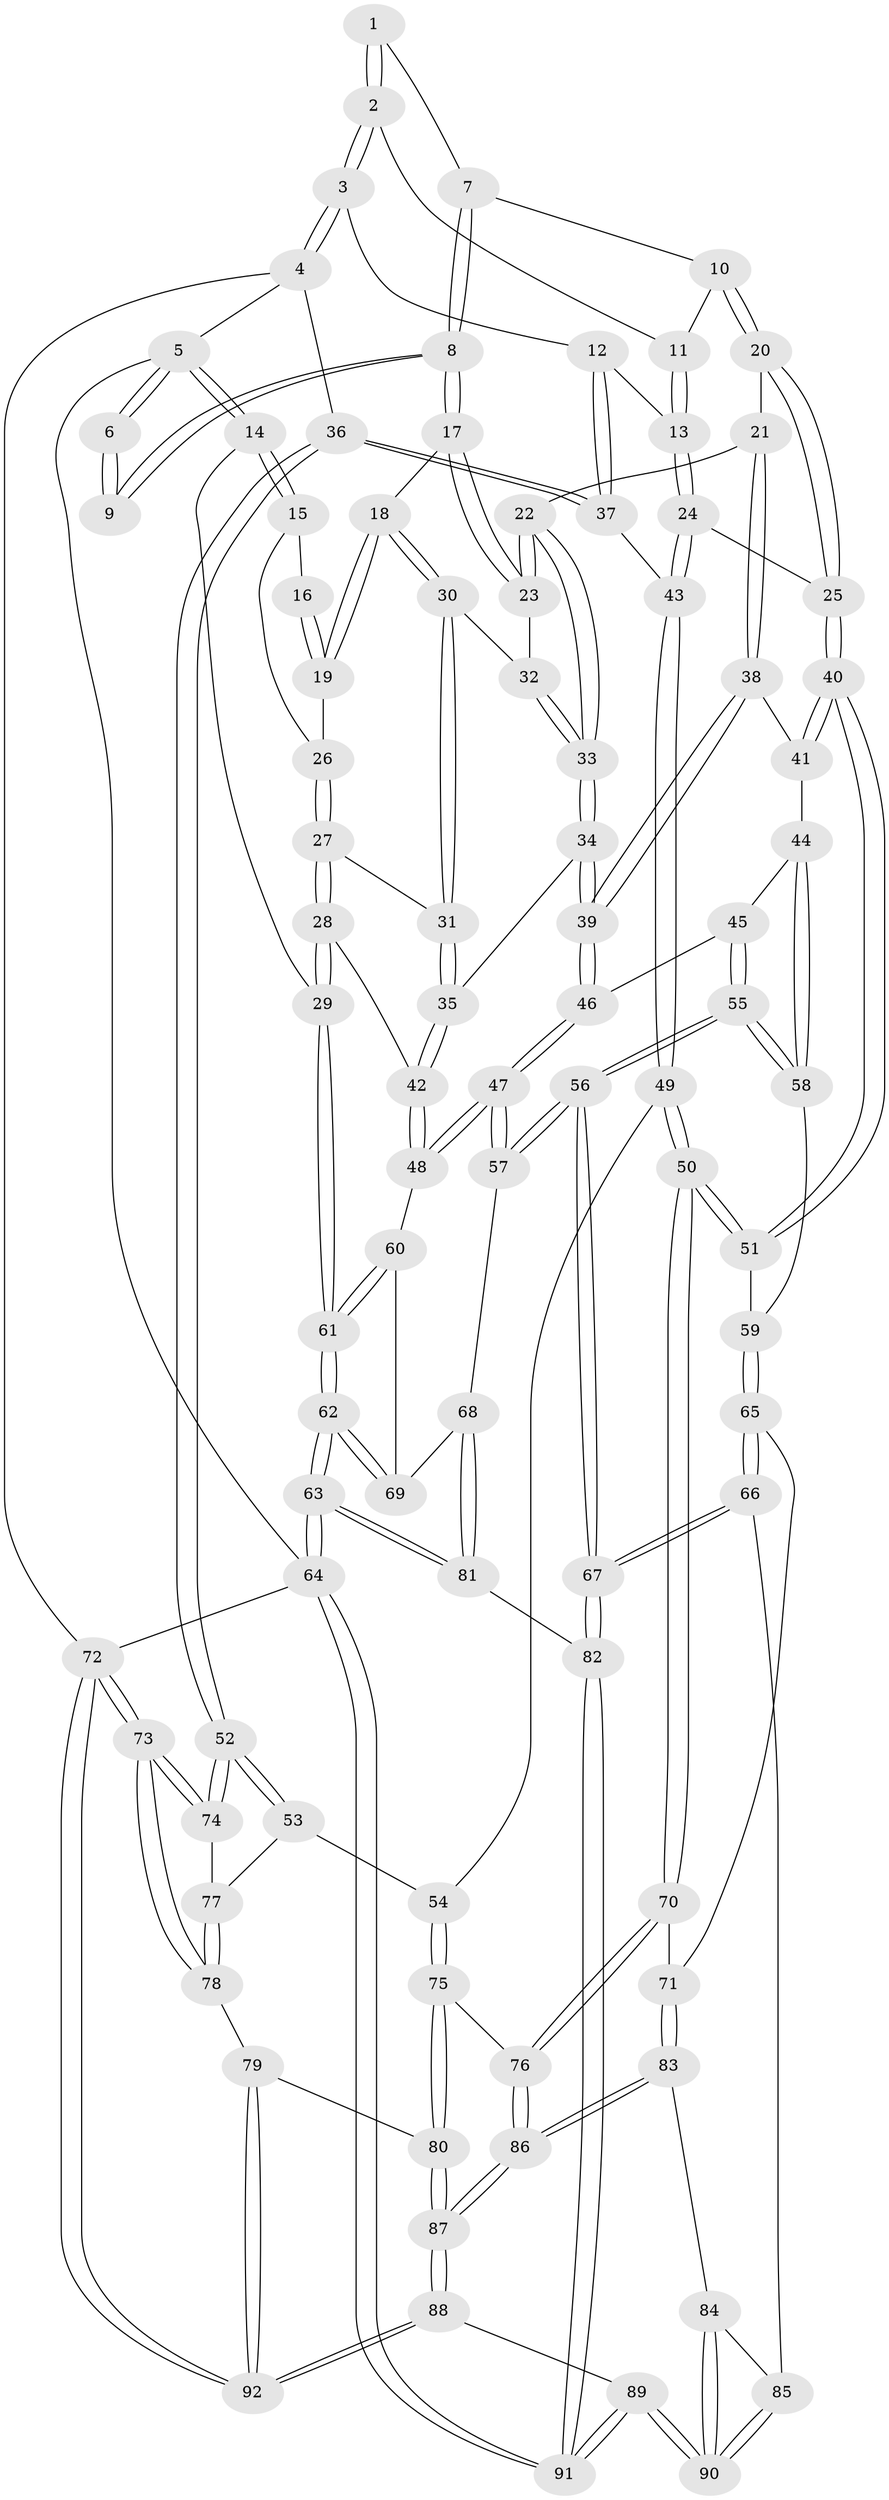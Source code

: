 // Generated by graph-tools (version 1.1) at 2025/27/03/15/25 16:27:56]
// undirected, 92 vertices, 227 edges
graph export_dot {
graph [start="1"]
  node [color=gray90,style=filled];
  1 [pos="+0.2967928910068256+0"];
  2 [pos="+0.6810967675823161+0"];
  3 [pos="+1+0"];
  4 [pos="+1+0"];
  5 [pos="+0+0"];
  6 [pos="+0+0"];
  7 [pos="+0.30791907252156536+0.11509173508919904"];
  8 [pos="+0.24380278455504703+0.14684957483226252"];
  9 [pos="+0.2107509942576063+0.1353910375078332"];
  10 [pos="+0.542967302679719+0.0627461646172731"];
  11 [pos="+0.6636855506945168+0"];
  12 [pos="+0.8731638503486526+0.2169678777770446"];
  13 [pos="+0.6831307601419955+0.36959394914412885"];
  14 [pos="+0+0.22491570879335956"];
  15 [pos="+0.08534004198475276+0.20944845302272092"];
  16 [pos="+0.19500019915924272+0.1463610401746291"];
  17 [pos="+0.2738067001865282+0.22556998259962463"];
  18 [pos="+0.18906446644305155+0.31144671554992576"];
  19 [pos="+0.16876084922644966+0.2992388545358226"];
  20 [pos="+0.5094589120430677+0.3081991146654018"];
  21 [pos="+0.45639514040608586+0.3224616100003351"];
  22 [pos="+0.367333495971019+0.29951305159262837"];
  23 [pos="+0.3003380534329252+0.2617603167905161"];
  24 [pos="+0.6350602334009641+0.41601778916837795"];
  25 [pos="+0.6213436314215447+0.42015413320308864"];
  26 [pos="+0.12017329077210373+0.2942887129605422"];
  27 [pos="+0.10296948661113212+0.3916588612693643"];
  28 [pos="+0.01840211880469497+0.4260035366817617"];
  29 [pos="+0+0.3478133639552744"];
  30 [pos="+0.19280560517696368+0.3475769784177715"];
  31 [pos="+0.15467585305406464+0.39696991340247667"];
  32 [pos="+0.25125022581882206+0.3450192747382609"];
  33 [pos="+0.27377183550915063+0.4148922450845146"];
  34 [pos="+0.2692328659848139+0.46039394118011134"];
  35 [pos="+0.20111956976271747+0.43881069581860566"];
  36 [pos="+1+0.5070801697694837"];
  37 [pos="+0.8846948374993008+0.4935461495133263"];
  38 [pos="+0.3713667763078913+0.44899957332328405"];
  39 [pos="+0.27337647869530673+0.46543909016791857"];
  40 [pos="+0.600357250702527+0.5052864088035346"];
  41 [pos="+0.39676127805586686+0.4910988619600825"];
  42 [pos="+0.10471527086161052+0.5620076297143209"];
  43 [pos="+0.8766019732277412+0.4984986336878684"];
  44 [pos="+0.3953210268649469+0.5783536729457016"];
  45 [pos="+0.2928569073723358+0.571634075054345"];
  46 [pos="+0.2649965927792723+0.5429499411303037"];
  47 [pos="+0.12620391630226202+0.605749377257413"];
  48 [pos="+0.11497439485140065+0.5974561456183926"];
  49 [pos="+0.8377833254626049+0.6057153392959427"];
  50 [pos="+0.6386944212236659+0.6403223644565341"];
  51 [pos="+0.5966079789040979+0.5698883785107736"];
  52 [pos="+1+0.5736906326482631"];
  53 [pos="+0.8698195348174631+0.6590728273032032"];
  54 [pos="+0.8645467651588247+0.655967575566823"];
  55 [pos="+0.29287920824076275+0.6621648998562303"];
  56 [pos="+0.28399628498982626+0.7319194210432367"];
  57 [pos="+0.14302035857776366+0.6572714146308211"];
  58 [pos="+0.41912809691497677+0.600404344377139"];
  59 [pos="+0.442937382392095+0.6184994199039279"];
  60 [pos="+0.035244684159720985+0.621361124228539"];
  61 [pos="+0+0.6171170170101653"];
  62 [pos="+0+0.8087769803557774"];
  63 [pos="+0+0.8420892843598998"];
  64 [pos="+0+1"];
  65 [pos="+0.4220953863641072+0.6738064720241127"];
  66 [pos="+0.3610586335235108+0.7755974073613127"];
  67 [pos="+0.32003037097084336+0.7883767342373587"];
  68 [pos="+0.09834546582083134+0.7483603165836398"];
  69 [pos="+0.019624202920186087+0.7256131150438628"];
  70 [pos="+0.6388315366016903+0.6509176416993585"];
  71 [pos="+0.5692598794811211+0.7512479049141009"];
  72 [pos="+1+1"];
  73 [pos="+1+0.8396054009531025"];
  74 [pos="+1+0.6699459752323079"];
  75 [pos="+0.7669570132183128+0.8007412293010132"];
  76 [pos="+0.7492907814624618+0.7920584496383878"];
  77 [pos="+0.8893354319049511+0.6817326749580858"];
  78 [pos="+0.9660941017471887+0.8296470599116739"];
  79 [pos="+0.8608990322228485+0.8724665560998057"];
  80 [pos="+0.7824454753287188+0.8204835048287702"];
  81 [pos="+0.10852732053069382+0.8637853298096523"];
  82 [pos="+0.22766286409109512+0.9608120314779057"];
  83 [pos="+0.553698198633977+0.7832362997340762"];
  84 [pos="+0.5480353256873879+0.7844082841848472"];
  85 [pos="+0.395949425538008+0.7869124492897307"];
  86 [pos="+0.6021632952306635+0.8787654269538715"];
  87 [pos="+0.591167523694292+1"];
  88 [pos="+0.5583764692641395+1"];
  89 [pos="+0.5580473829155375+1"];
  90 [pos="+0.475317085618182+0.895183960319334"];
  91 [pos="+0.2616954181161643+1"];
  92 [pos="+0.7711884263302939+1"];
  1 -- 2;
  1 -- 2;
  1 -- 7;
  2 -- 3;
  2 -- 3;
  2 -- 11;
  3 -- 4;
  3 -- 4;
  3 -- 12;
  4 -- 5;
  4 -- 36;
  4 -- 72;
  5 -- 6;
  5 -- 6;
  5 -- 14;
  5 -- 14;
  5 -- 64;
  6 -- 9;
  6 -- 9;
  7 -- 8;
  7 -- 8;
  7 -- 10;
  8 -- 9;
  8 -- 9;
  8 -- 17;
  8 -- 17;
  10 -- 11;
  10 -- 20;
  10 -- 20;
  11 -- 13;
  11 -- 13;
  12 -- 13;
  12 -- 37;
  12 -- 37;
  13 -- 24;
  13 -- 24;
  14 -- 15;
  14 -- 15;
  14 -- 29;
  15 -- 16;
  15 -- 26;
  16 -- 19;
  16 -- 19;
  17 -- 18;
  17 -- 23;
  17 -- 23;
  18 -- 19;
  18 -- 19;
  18 -- 30;
  18 -- 30;
  19 -- 26;
  20 -- 21;
  20 -- 25;
  20 -- 25;
  21 -- 22;
  21 -- 38;
  21 -- 38;
  22 -- 23;
  22 -- 23;
  22 -- 33;
  22 -- 33;
  23 -- 32;
  24 -- 25;
  24 -- 43;
  24 -- 43;
  25 -- 40;
  25 -- 40;
  26 -- 27;
  26 -- 27;
  27 -- 28;
  27 -- 28;
  27 -- 31;
  28 -- 29;
  28 -- 29;
  28 -- 42;
  29 -- 61;
  29 -- 61;
  30 -- 31;
  30 -- 31;
  30 -- 32;
  31 -- 35;
  31 -- 35;
  32 -- 33;
  32 -- 33;
  33 -- 34;
  33 -- 34;
  34 -- 35;
  34 -- 39;
  34 -- 39;
  35 -- 42;
  35 -- 42;
  36 -- 37;
  36 -- 37;
  36 -- 52;
  36 -- 52;
  37 -- 43;
  38 -- 39;
  38 -- 39;
  38 -- 41;
  39 -- 46;
  39 -- 46;
  40 -- 41;
  40 -- 41;
  40 -- 51;
  40 -- 51;
  41 -- 44;
  42 -- 48;
  42 -- 48;
  43 -- 49;
  43 -- 49;
  44 -- 45;
  44 -- 58;
  44 -- 58;
  45 -- 46;
  45 -- 55;
  45 -- 55;
  46 -- 47;
  46 -- 47;
  47 -- 48;
  47 -- 48;
  47 -- 57;
  47 -- 57;
  48 -- 60;
  49 -- 50;
  49 -- 50;
  49 -- 54;
  50 -- 51;
  50 -- 51;
  50 -- 70;
  50 -- 70;
  51 -- 59;
  52 -- 53;
  52 -- 53;
  52 -- 74;
  52 -- 74;
  53 -- 54;
  53 -- 77;
  54 -- 75;
  54 -- 75;
  55 -- 56;
  55 -- 56;
  55 -- 58;
  55 -- 58;
  56 -- 57;
  56 -- 57;
  56 -- 67;
  56 -- 67;
  57 -- 68;
  58 -- 59;
  59 -- 65;
  59 -- 65;
  60 -- 61;
  60 -- 61;
  60 -- 69;
  61 -- 62;
  61 -- 62;
  62 -- 63;
  62 -- 63;
  62 -- 69;
  62 -- 69;
  63 -- 64;
  63 -- 64;
  63 -- 81;
  63 -- 81;
  64 -- 91;
  64 -- 91;
  64 -- 72;
  65 -- 66;
  65 -- 66;
  65 -- 71;
  66 -- 67;
  66 -- 67;
  66 -- 85;
  67 -- 82;
  67 -- 82;
  68 -- 69;
  68 -- 81;
  68 -- 81;
  70 -- 71;
  70 -- 76;
  70 -- 76;
  71 -- 83;
  71 -- 83;
  72 -- 73;
  72 -- 73;
  72 -- 92;
  72 -- 92;
  73 -- 74;
  73 -- 74;
  73 -- 78;
  73 -- 78;
  74 -- 77;
  75 -- 76;
  75 -- 80;
  75 -- 80;
  76 -- 86;
  76 -- 86;
  77 -- 78;
  77 -- 78;
  78 -- 79;
  79 -- 80;
  79 -- 92;
  79 -- 92;
  80 -- 87;
  80 -- 87;
  81 -- 82;
  82 -- 91;
  82 -- 91;
  83 -- 84;
  83 -- 86;
  83 -- 86;
  84 -- 85;
  84 -- 90;
  84 -- 90;
  85 -- 90;
  85 -- 90;
  86 -- 87;
  86 -- 87;
  87 -- 88;
  87 -- 88;
  88 -- 89;
  88 -- 92;
  88 -- 92;
  89 -- 90;
  89 -- 90;
  89 -- 91;
  89 -- 91;
}
